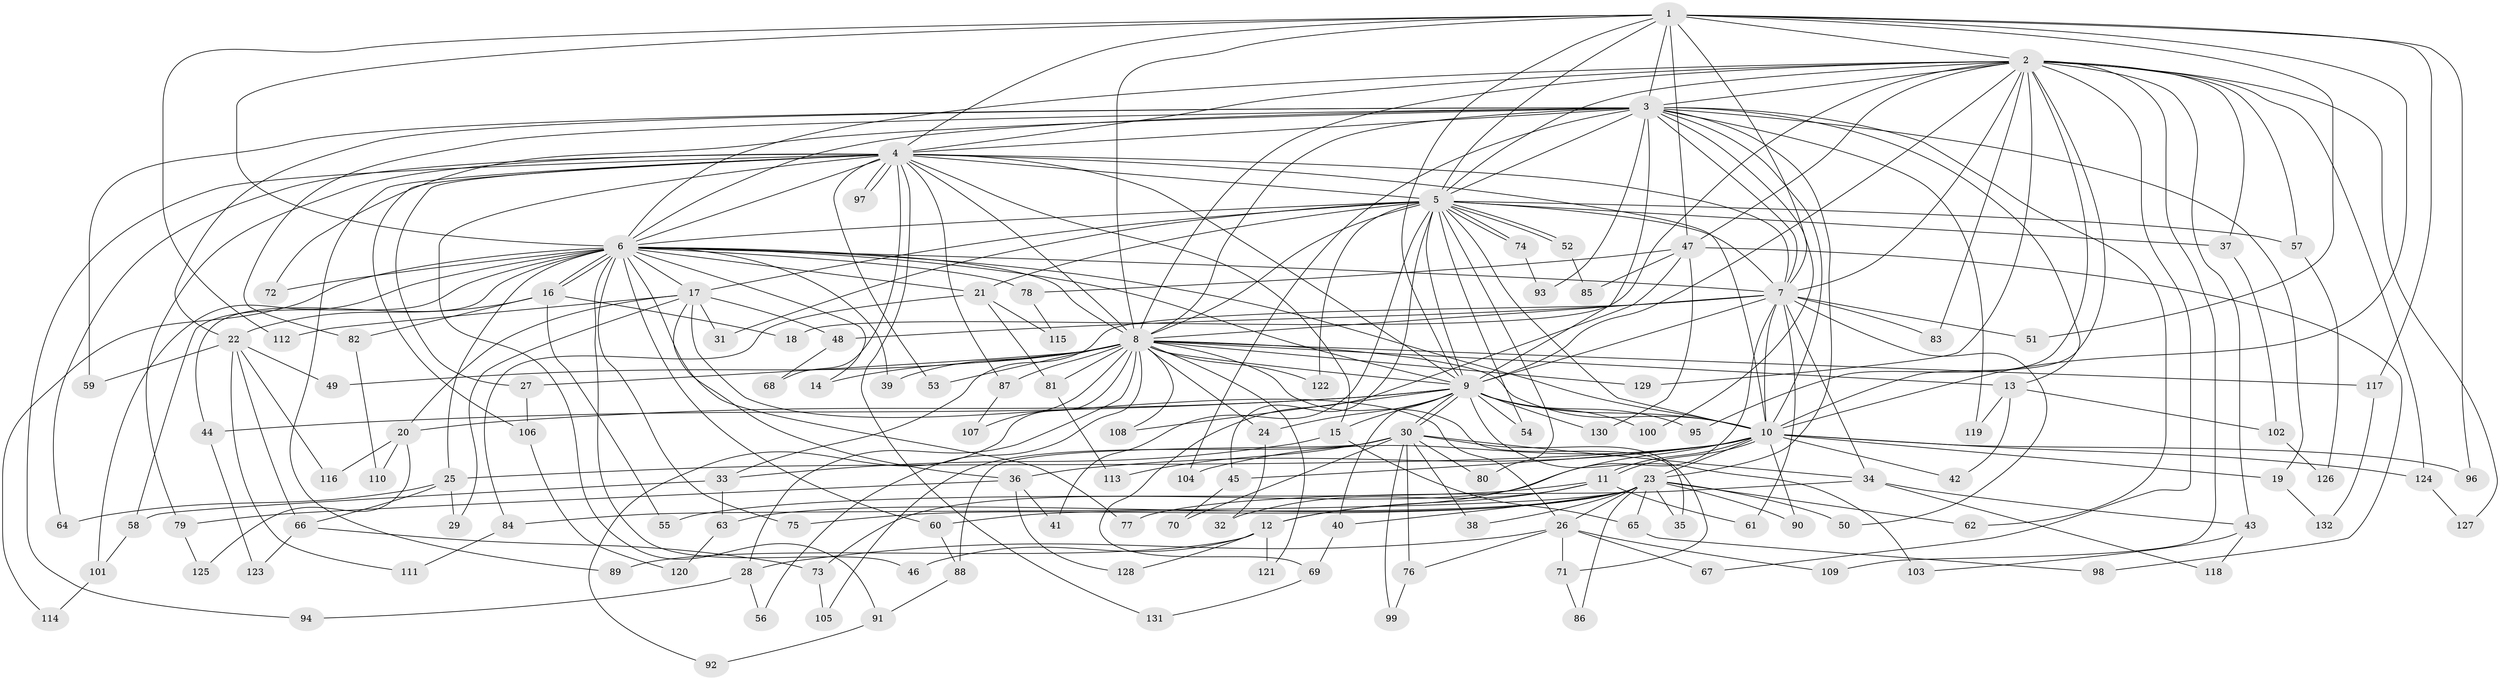 // coarse degree distribution, {11: 0.01, 18: 0.02, 21: 0.01, 20: 0.01, 40: 0.01, 24: 0.01, 22: 0.01, 6: 0.03, 5: 0.04, 1: 0.03, 12: 0.01, 2: 0.46, 3: 0.27, 7: 0.02, 16: 0.01, 4: 0.03, 10: 0.01, 8: 0.01}
// Generated by graph-tools (version 1.1) at 2025/51/02/27/25 19:51:45]
// undirected, 132 vertices, 289 edges
graph export_dot {
graph [start="1"]
  node [color=gray90,style=filled];
  1;
  2;
  3;
  4;
  5;
  6;
  7;
  8;
  9;
  10;
  11;
  12;
  13;
  14;
  15;
  16;
  17;
  18;
  19;
  20;
  21;
  22;
  23;
  24;
  25;
  26;
  27;
  28;
  29;
  30;
  31;
  32;
  33;
  34;
  35;
  36;
  37;
  38;
  39;
  40;
  41;
  42;
  43;
  44;
  45;
  46;
  47;
  48;
  49;
  50;
  51;
  52;
  53;
  54;
  55;
  56;
  57;
  58;
  59;
  60;
  61;
  62;
  63;
  64;
  65;
  66;
  67;
  68;
  69;
  70;
  71;
  72;
  73;
  74;
  75;
  76;
  77;
  78;
  79;
  80;
  81;
  82;
  83;
  84;
  85;
  86;
  87;
  88;
  89;
  90;
  91;
  92;
  93;
  94;
  95;
  96;
  97;
  98;
  99;
  100;
  101;
  102;
  103;
  104;
  105;
  106;
  107;
  108;
  109;
  110;
  111;
  112;
  113;
  114;
  115;
  116;
  117;
  118;
  119;
  120;
  121;
  122;
  123;
  124;
  125;
  126;
  127;
  128;
  129;
  130;
  131;
  132;
  1 -- 2;
  1 -- 3;
  1 -- 4;
  1 -- 5;
  1 -- 6;
  1 -- 7;
  1 -- 8;
  1 -- 9;
  1 -- 10;
  1 -- 47;
  1 -- 51;
  1 -- 96;
  1 -- 112;
  1 -- 117;
  2 -- 3;
  2 -- 4;
  2 -- 5;
  2 -- 6;
  2 -- 7;
  2 -- 8;
  2 -- 9;
  2 -- 10;
  2 -- 18;
  2 -- 37;
  2 -- 43;
  2 -- 47;
  2 -- 57;
  2 -- 67;
  2 -- 83;
  2 -- 95;
  2 -- 109;
  2 -- 124;
  2 -- 127;
  2 -- 129;
  3 -- 4;
  3 -- 5;
  3 -- 6;
  3 -- 7;
  3 -- 8;
  3 -- 9;
  3 -- 10;
  3 -- 13;
  3 -- 19;
  3 -- 22;
  3 -- 23;
  3 -- 59;
  3 -- 62;
  3 -- 72;
  3 -- 82;
  3 -- 93;
  3 -- 100;
  3 -- 104;
  3 -- 119;
  4 -- 5;
  4 -- 6;
  4 -- 7;
  4 -- 8;
  4 -- 9;
  4 -- 10;
  4 -- 15;
  4 -- 27;
  4 -- 53;
  4 -- 64;
  4 -- 68;
  4 -- 79;
  4 -- 87;
  4 -- 89;
  4 -- 91;
  4 -- 94;
  4 -- 97;
  4 -- 97;
  4 -- 106;
  4 -- 131;
  5 -- 6;
  5 -- 7;
  5 -- 8;
  5 -- 9;
  5 -- 10;
  5 -- 17;
  5 -- 21;
  5 -- 31;
  5 -- 37;
  5 -- 41;
  5 -- 45;
  5 -- 52;
  5 -- 52;
  5 -- 54;
  5 -- 57;
  5 -- 74;
  5 -- 74;
  5 -- 80;
  5 -- 122;
  6 -- 7;
  6 -- 8;
  6 -- 9;
  6 -- 10;
  6 -- 14;
  6 -- 16;
  6 -- 16;
  6 -- 17;
  6 -- 21;
  6 -- 25;
  6 -- 39;
  6 -- 44;
  6 -- 46;
  6 -- 58;
  6 -- 60;
  6 -- 72;
  6 -- 75;
  6 -- 77;
  6 -- 78;
  6 -- 101;
  6 -- 114;
  7 -- 8;
  7 -- 9;
  7 -- 10;
  7 -- 12;
  7 -- 33;
  7 -- 34;
  7 -- 48;
  7 -- 50;
  7 -- 51;
  7 -- 61;
  7 -- 83;
  8 -- 9;
  8 -- 10;
  8 -- 13;
  8 -- 14;
  8 -- 24;
  8 -- 27;
  8 -- 28;
  8 -- 35;
  8 -- 39;
  8 -- 49;
  8 -- 53;
  8 -- 56;
  8 -- 81;
  8 -- 87;
  8 -- 92;
  8 -- 107;
  8 -- 108;
  8 -- 117;
  8 -- 121;
  8 -- 122;
  8 -- 129;
  9 -- 10;
  9 -- 15;
  9 -- 20;
  9 -- 24;
  9 -- 30;
  9 -- 30;
  9 -- 40;
  9 -- 44;
  9 -- 54;
  9 -- 95;
  9 -- 100;
  9 -- 103;
  9 -- 108;
  9 -- 130;
  10 -- 11;
  10 -- 11;
  10 -- 19;
  10 -- 23;
  10 -- 25;
  10 -- 36;
  10 -- 42;
  10 -- 45;
  10 -- 73;
  10 -- 90;
  10 -- 96;
  10 -- 104;
  10 -- 124;
  11 -- 12;
  11 -- 32;
  11 -- 55;
  11 -- 61;
  12 -- 46;
  12 -- 89;
  12 -- 121;
  12 -- 128;
  13 -- 42;
  13 -- 102;
  13 -- 119;
  15 -- 33;
  15 -- 65;
  16 -- 18;
  16 -- 22;
  16 -- 55;
  16 -- 82;
  17 -- 20;
  17 -- 26;
  17 -- 29;
  17 -- 31;
  17 -- 36;
  17 -- 48;
  17 -- 112;
  19 -- 132;
  20 -- 110;
  20 -- 116;
  20 -- 125;
  21 -- 81;
  21 -- 84;
  21 -- 115;
  22 -- 49;
  22 -- 59;
  22 -- 66;
  22 -- 111;
  22 -- 116;
  23 -- 26;
  23 -- 35;
  23 -- 38;
  23 -- 40;
  23 -- 50;
  23 -- 60;
  23 -- 62;
  23 -- 63;
  23 -- 65;
  23 -- 75;
  23 -- 84;
  23 -- 86;
  23 -- 90;
  24 -- 32;
  25 -- 29;
  25 -- 64;
  25 -- 66;
  26 -- 28;
  26 -- 67;
  26 -- 71;
  26 -- 76;
  26 -- 109;
  27 -- 106;
  28 -- 56;
  28 -- 94;
  30 -- 34;
  30 -- 38;
  30 -- 70;
  30 -- 71;
  30 -- 76;
  30 -- 80;
  30 -- 88;
  30 -- 99;
  30 -- 105;
  30 -- 113;
  33 -- 58;
  33 -- 63;
  34 -- 43;
  34 -- 77;
  34 -- 118;
  36 -- 41;
  36 -- 79;
  36 -- 128;
  37 -- 102;
  40 -- 69;
  43 -- 103;
  43 -- 118;
  44 -- 123;
  45 -- 70;
  47 -- 69;
  47 -- 78;
  47 -- 85;
  47 -- 98;
  47 -- 130;
  48 -- 68;
  52 -- 85;
  57 -- 126;
  58 -- 101;
  60 -- 88;
  63 -- 120;
  65 -- 98;
  66 -- 73;
  66 -- 123;
  69 -- 131;
  71 -- 86;
  73 -- 105;
  74 -- 93;
  76 -- 99;
  78 -- 115;
  79 -- 125;
  81 -- 113;
  82 -- 110;
  84 -- 111;
  87 -- 107;
  88 -- 91;
  91 -- 92;
  101 -- 114;
  102 -- 126;
  106 -- 120;
  117 -- 132;
  124 -- 127;
}
